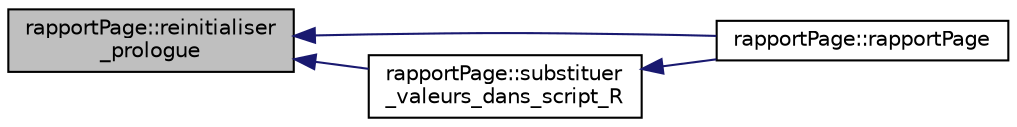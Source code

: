 digraph "rapportPage::reinitialiser_prologue"
{
 // INTERACTIVE_SVG=YES
  edge [fontname="Helvetica",fontsize="10",labelfontname="Helvetica",labelfontsize="10"];
  node [fontname="Helvetica",fontsize="10",shape=record];
  rankdir="LR";
  Node21 [label="rapportPage::reinitialiser\l_prologue",height=0.2,width=0.4,color="black", fillcolor="grey75", style="filled", fontcolor="black"];
  Node21 -> Node22 [dir="back",color="midnightblue",fontsize="10",style="solid",fontname="Helvetica"];
  Node22 [label="rapportPage::rapportPage",height=0.2,width=0.4,color="black", fillcolor="white", style="filled",URL="$classrapport_page.html#adba3d64de94b773300af461e8f57a0fd",tooltip="Constructeur de l&#39;onglet \"Code de paye des tests\". "];
  Node21 -> Node23 [dir="back",color="midnightblue",fontsize="10",style="solid",fontname="Helvetica"];
  Node23 [label="rapportPage::substituer\l_valeurs_dans_script_R",height=0.2,width=0.4,color="black", fillcolor="white", style="filled",URL="$classrapport_page.html#a54f56e3a9f75f0c7576ea9fdf936143c",tooltip="Substitue certaines valeurs caractéristiques du contrôle dans le fichier prologue_codes.R dans common::exportpath, notamment le Siret, le budget et l&#39;employeur. "];
  Node23 -> Node22 [dir="back",color="midnightblue",fontsize="10",style="solid",fontname="Helvetica"];
}
